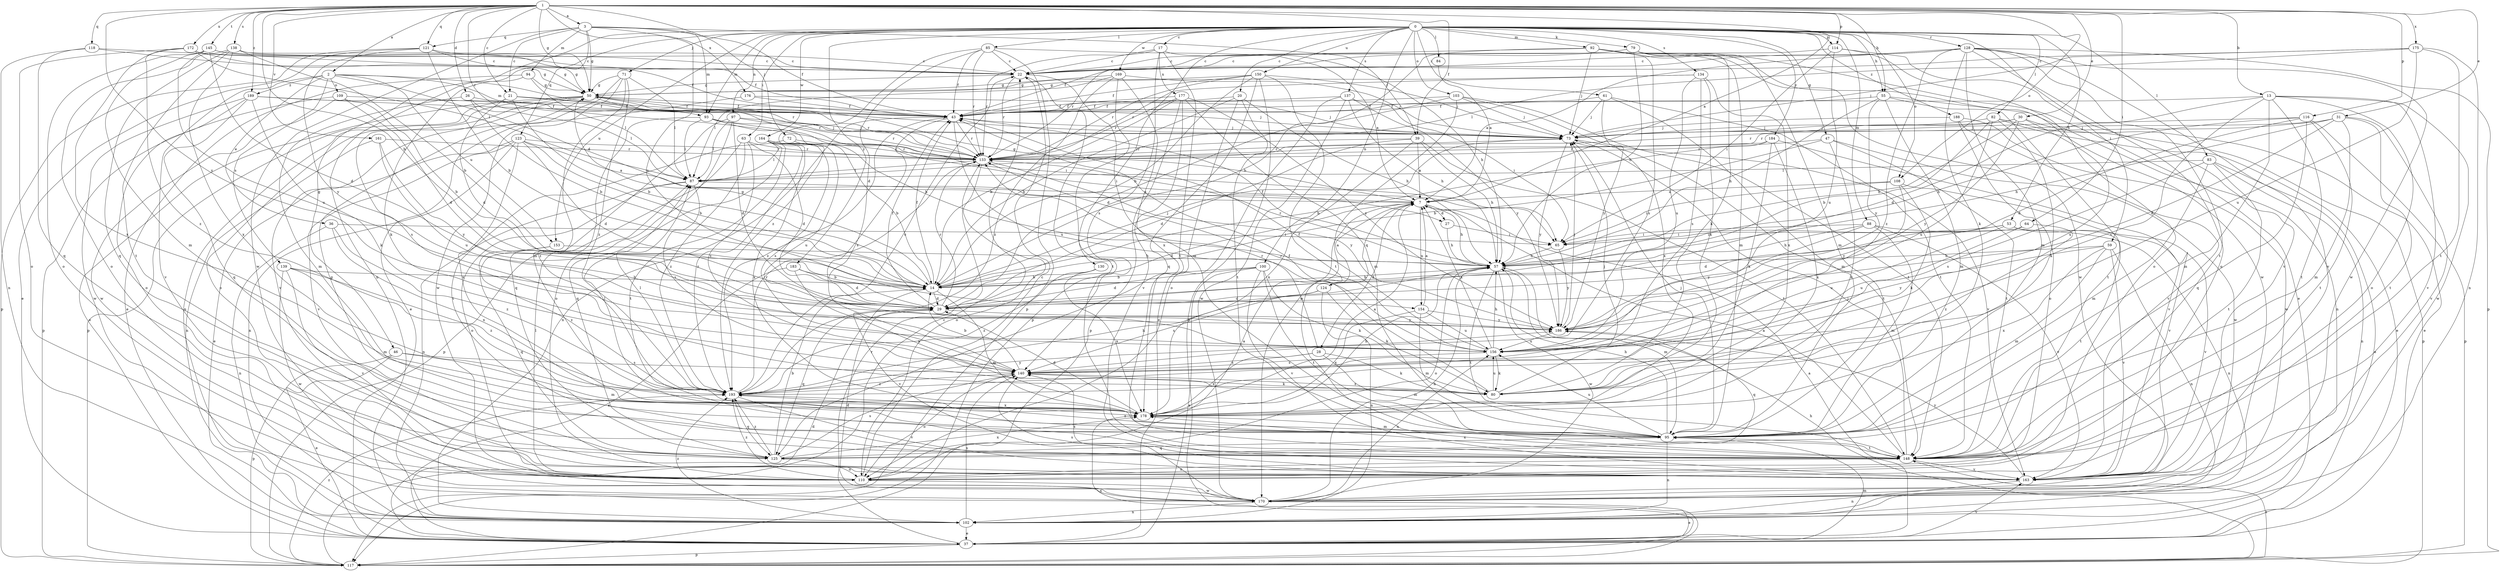 strict digraph  {
0;
1;
2;
3;
7;
13;
14;
17;
20;
21;
22;
26;
27;
28;
29;
30;
31;
36;
37;
39;
43;
46;
47;
50;
53;
55;
57;
59;
61;
63;
64;
65;
71;
72;
73;
79;
80;
82;
83;
84;
85;
87;
88;
92;
93;
94;
95;
97;
100;
102;
103;
108;
109;
110;
114;
116;
117;
118;
121;
123;
124;
125;
128;
130;
133;
134;
137;
138;
139;
140;
145;
148;
150;
153;
154;
156;
161;
163;
164;
169;
170;
172;
175;
176;
177;
178;
183;
184;
186;
188;
189;
193;
0 -> 17  [label=c];
0 -> 20  [label=c];
0 -> 46  [label=g];
0 -> 47  [label=g];
0 -> 53  [label=h];
0 -> 55  [label=h];
0 -> 59  [label=i];
0 -> 61  [label=i];
0 -> 63  [label=i];
0 -> 71  [label=j];
0 -> 79  [label=k];
0 -> 82  [label=l];
0 -> 83  [label=l];
0 -> 84  [label=l];
0 -> 85  [label=l];
0 -> 88  [label=m];
0 -> 92  [label=m];
0 -> 93  [label=m];
0 -> 97  [label=n];
0 -> 100  [label=n];
0 -> 102  [label=n];
0 -> 103  [label=o];
0 -> 108  [label=o];
0 -> 114  [label=p];
0 -> 128  [label=r];
0 -> 130  [label=r];
0 -> 134  [label=s];
0 -> 137  [label=s];
0 -> 150  [label=u];
0 -> 153  [label=u];
0 -> 164  [label=w];
0 -> 169  [label=w];
0 -> 183  [label=y];
0 -> 184  [label=y];
0 -> 188  [label=z];
1 -> 2  [label=a];
1 -> 3  [label=a];
1 -> 7  [label=a];
1 -> 13  [label=b];
1 -> 14  [label=b];
1 -> 21  [label=c];
1 -> 26  [label=d];
1 -> 30  [label=e];
1 -> 31  [label=e];
1 -> 39  [label=f];
1 -> 50  [label=g];
1 -> 55  [label=h];
1 -> 64  [label=i];
1 -> 72  [label=j];
1 -> 108  [label=o];
1 -> 114  [label=p];
1 -> 116  [label=p];
1 -> 118  [label=q];
1 -> 121  [label=q];
1 -> 133  [label=r];
1 -> 138  [label=s];
1 -> 145  [label=t];
1 -> 161  [label=v];
1 -> 172  [label=x];
1 -> 175  [label=x];
1 -> 176  [label=x];
1 -> 186  [label=y];
1 -> 189  [label=z];
2 -> 27  [label=d];
2 -> 36  [label=e];
2 -> 93  [label=m];
2 -> 109  [label=o];
2 -> 133  [label=r];
2 -> 139  [label=s];
2 -> 153  [label=u];
2 -> 163  [label=v];
2 -> 189  [label=z];
3 -> 21  [label=c];
3 -> 39  [label=f];
3 -> 43  [label=f];
3 -> 50  [label=g];
3 -> 93  [label=m];
3 -> 94  [label=m];
3 -> 121  [label=q];
3 -> 123  [label=q];
3 -> 154  [label=u];
3 -> 170  [label=w];
7 -> 27  [label=d];
7 -> 28  [label=d];
7 -> 29  [label=d];
7 -> 50  [label=g];
7 -> 57  [label=h];
7 -> 124  [label=q];
7 -> 154  [label=u];
13 -> 29  [label=d];
13 -> 43  [label=f];
13 -> 95  [label=m];
13 -> 110  [label=o];
13 -> 140  [label=s];
13 -> 148  [label=t];
13 -> 163  [label=v];
13 -> 170  [label=w];
14 -> 29  [label=d];
14 -> 43  [label=f];
14 -> 50  [label=g];
14 -> 73  [label=j];
14 -> 95  [label=m];
14 -> 163  [label=v];
17 -> 22  [label=c];
17 -> 57  [label=h];
17 -> 133  [label=r];
17 -> 140  [label=s];
17 -> 148  [label=t];
17 -> 177  [label=x];
20 -> 14  [label=b];
20 -> 37  [label=e];
20 -> 43  [label=f];
20 -> 57  [label=h];
20 -> 148  [label=t];
21 -> 14  [label=b];
21 -> 29  [label=d];
21 -> 37  [label=e];
21 -> 43  [label=f];
21 -> 133  [label=r];
22 -> 50  [label=g];
22 -> 95  [label=m];
22 -> 133  [label=r];
22 -> 148  [label=t];
26 -> 14  [label=b];
26 -> 43  [label=f];
26 -> 87  [label=l];
26 -> 95  [label=m];
27 -> 57  [label=h];
27 -> 65  [label=i];
28 -> 80  [label=k];
28 -> 95  [label=m];
28 -> 133  [label=r];
28 -> 140  [label=s];
28 -> 178  [label=x];
29 -> 43  [label=f];
29 -> 125  [label=q];
29 -> 133  [label=r];
29 -> 186  [label=y];
30 -> 37  [label=e];
30 -> 57  [label=h];
30 -> 73  [label=j];
30 -> 133  [label=r];
30 -> 156  [label=u];
30 -> 186  [label=y];
31 -> 29  [label=d];
31 -> 57  [label=h];
31 -> 73  [label=j];
31 -> 95  [label=m];
31 -> 133  [label=r];
31 -> 148  [label=t];
31 -> 163  [label=v];
36 -> 65  [label=i];
36 -> 102  [label=n];
36 -> 178  [label=x];
36 -> 193  [label=z];
37 -> 7  [label=a];
37 -> 29  [label=d];
37 -> 95  [label=m];
37 -> 117  [label=p];
37 -> 133  [label=r];
37 -> 163  [label=v];
39 -> 7  [label=a];
39 -> 29  [label=d];
39 -> 57  [label=h];
39 -> 133  [label=r];
39 -> 148  [label=t];
39 -> 178  [label=x];
43 -> 73  [label=j];
43 -> 102  [label=n];
43 -> 133  [label=r];
43 -> 140  [label=s];
43 -> 156  [label=u];
43 -> 193  [label=z];
46 -> 37  [label=e];
46 -> 95  [label=m];
46 -> 117  [label=p];
46 -> 140  [label=s];
47 -> 14  [label=b];
47 -> 133  [label=r];
47 -> 148  [label=t];
47 -> 170  [label=w];
47 -> 178  [label=x];
50 -> 43  [label=f];
50 -> 65  [label=i];
50 -> 73  [label=j];
50 -> 102  [label=n];
50 -> 110  [label=o];
50 -> 117  [label=p];
50 -> 133  [label=r];
50 -> 163  [label=v];
53 -> 29  [label=d];
53 -> 65  [label=i];
53 -> 148  [label=t];
53 -> 156  [label=u];
53 -> 163  [label=v];
55 -> 43  [label=f];
55 -> 57  [label=h];
55 -> 95  [label=m];
55 -> 102  [label=n];
55 -> 148  [label=t];
55 -> 186  [label=y];
57 -> 14  [label=b];
57 -> 43  [label=f];
57 -> 95  [label=m];
57 -> 110  [label=o];
57 -> 133  [label=r];
57 -> 148  [label=t];
57 -> 170  [label=w];
59 -> 57  [label=h];
59 -> 95  [label=m];
59 -> 102  [label=n];
59 -> 163  [label=v];
59 -> 178  [label=x];
59 -> 186  [label=y];
61 -> 43  [label=f];
61 -> 73  [label=j];
61 -> 95  [label=m];
61 -> 148  [label=t];
61 -> 186  [label=y];
63 -> 29  [label=d];
63 -> 117  [label=p];
63 -> 133  [label=r];
63 -> 140  [label=s];
63 -> 193  [label=z];
64 -> 65  [label=i];
64 -> 156  [label=u];
64 -> 193  [label=z];
65 -> 57  [label=h];
65 -> 186  [label=y];
71 -> 37  [label=e];
71 -> 50  [label=g];
71 -> 87  [label=l];
71 -> 95  [label=m];
71 -> 170  [label=w];
71 -> 193  [label=z];
72 -> 14  [label=b];
72 -> 133  [label=r];
72 -> 148  [label=t];
73 -> 133  [label=r];
73 -> 148  [label=t];
73 -> 163  [label=v];
73 -> 186  [label=y];
79 -> 22  [label=c];
79 -> 37  [label=e];
79 -> 57  [label=h];
79 -> 95  [label=m];
79 -> 133  [label=r];
79 -> 170  [label=w];
80 -> 43  [label=f];
80 -> 73  [label=j];
80 -> 140  [label=s];
80 -> 156  [label=u];
82 -> 14  [label=b];
82 -> 37  [label=e];
82 -> 73  [label=j];
82 -> 80  [label=k];
82 -> 117  [label=p];
82 -> 156  [label=u];
83 -> 37  [label=e];
83 -> 87  [label=l];
83 -> 95  [label=m];
83 -> 102  [label=n];
83 -> 140  [label=s];
83 -> 148  [label=t];
84 -> 7  [label=a];
85 -> 7  [label=a];
85 -> 22  [label=c];
85 -> 29  [label=d];
85 -> 43  [label=f];
85 -> 117  [label=p];
85 -> 133  [label=r];
85 -> 193  [label=z];
87 -> 7  [label=a];
87 -> 102  [label=n];
87 -> 110  [label=o];
87 -> 140  [label=s];
88 -> 57  [label=h];
88 -> 65  [label=i];
88 -> 95  [label=m];
88 -> 102  [label=n];
88 -> 163  [label=v];
88 -> 186  [label=y];
92 -> 14  [label=b];
92 -> 22  [label=c];
92 -> 73  [label=j];
92 -> 80  [label=k];
92 -> 95  [label=m];
92 -> 140  [label=s];
92 -> 170  [label=w];
93 -> 57  [label=h];
93 -> 65  [label=i];
93 -> 73  [label=j];
93 -> 87  [label=l];
93 -> 193  [label=z];
94 -> 37  [label=e];
94 -> 50  [label=g];
94 -> 80  [label=k];
94 -> 87  [label=l];
95 -> 57  [label=h];
95 -> 73  [label=j];
95 -> 102  [label=n];
95 -> 125  [label=q];
95 -> 148  [label=t];
95 -> 156  [label=u];
95 -> 193  [label=z];
97 -> 29  [label=d];
97 -> 73  [label=j];
97 -> 87  [label=l];
97 -> 110  [label=o];
97 -> 125  [label=q];
97 -> 133  [label=r];
100 -> 14  [label=b];
100 -> 29  [label=d];
100 -> 37  [label=e];
100 -> 80  [label=k];
100 -> 148  [label=t];
100 -> 163  [label=v];
102 -> 37  [label=e];
102 -> 140  [label=s];
102 -> 193  [label=z];
103 -> 29  [label=d];
103 -> 43  [label=f];
103 -> 73  [label=j];
103 -> 148  [label=t];
103 -> 170  [label=w];
103 -> 178  [label=x];
108 -> 7  [label=a];
108 -> 65  [label=i];
108 -> 80  [label=k];
108 -> 163  [label=v];
108 -> 186  [label=y];
109 -> 14  [label=b];
109 -> 29  [label=d];
109 -> 43  [label=f];
109 -> 117  [label=p];
109 -> 170  [label=w];
110 -> 7  [label=a];
110 -> 22  [label=c];
110 -> 87  [label=l];
110 -> 170  [label=w];
110 -> 193  [label=z];
114 -> 22  [label=c];
114 -> 65  [label=i];
114 -> 110  [label=o];
114 -> 156  [label=u];
114 -> 163  [label=v];
116 -> 29  [label=d];
116 -> 57  [label=h];
116 -> 73  [label=j];
116 -> 117  [label=p];
116 -> 125  [label=q];
116 -> 148  [label=t];
117 -> 22  [label=c];
117 -> 57  [label=h];
117 -> 148  [label=t];
117 -> 178  [label=x];
117 -> 193  [label=z];
118 -> 22  [label=c];
118 -> 50  [label=g];
118 -> 102  [label=n];
118 -> 125  [label=q];
121 -> 14  [label=b];
121 -> 22  [label=c];
121 -> 37  [label=e];
121 -> 50  [label=g];
121 -> 117  [label=p];
121 -> 186  [label=y];
123 -> 7  [label=a];
123 -> 14  [label=b];
123 -> 29  [label=d];
123 -> 37  [label=e];
123 -> 102  [label=n];
123 -> 133  [label=r];
123 -> 163  [label=v];
123 -> 178  [label=x];
124 -> 7  [label=a];
124 -> 29  [label=d];
124 -> 80  [label=k];
124 -> 102  [label=n];
124 -> 140  [label=s];
125 -> 14  [label=b];
125 -> 110  [label=o];
125 -> 140  [label=s];
125 -> 178  [label=x];
125 -> 193  [label=z];
128 -> 7  [label=a];
128 -> 22  [label=c];
128 -> 43  [label=f];
128 -> 80  [label=k];
128 -> 95  [label=m];
128 -> 110  [label=o];
128 -> 117  [label=p];
128 -> 148  [label=t];
128 -> 163  [label=v];
128 -> 170  [label=w];
128 -> 193  [label=z];
130 -> 14  [label=b];
130 -> 178  [label=x];
130 -> 193  [label=z];
133 -> 87  [label=l];
133 -> 110  [label=o];
133 -> 186  [label=y];
134 -> 50  [label=g];
134 -> 80  [label=k];
134 -> 133  [label=r];
134 -> 140  [label=s];
134 -> 156  [label=u];
134 -> 178  [label=x];
137 -> 43  [label=f];
137 -> 57  [label=h];
137 -> 65  [label=i];
137 -> 110  [label=o];
137 -> 170  [label=w];
137 -> 186  [label=y];
138 -> 14  [label=b];
138 -> 22  [label=c];
138 -> 43  [label=f];
138 -> 110  [label=o];
138 -> 125  [label=q];
138 -> 148  [label=t];
138 -> 178  [label=x];
139 -> 14  [label=b];
139 -> 95  [label=m];
139 -> 163  [label=v];
139 -> 170  [label=w];
139 -> 193  [label=z];
140 -> 14  [label=b];
140 -> 80  [label=k];
140 -> 110  [label=o];
140 -> 193  [label=z];
145 -> 22  [label=c];
145 -> 29  [label=d];
145 -> 43  [label=f];
145 -> 95  [label=m];
145 -> 110  [label=o];
145 -> 156  [label=u];
148 -> 7  [label=a];
148 -> 50  [label=g];
148 -> 73  [label=j];
148 -> 110  [label=o];
148 -> 163  [label=v];
148 -> 178  [label=x];
150 -> 14  [label=b];
150 -> 43  [label=f];
150 -> 50  [label=g];
150 -> 73  [label=j];
150 -> 117  [label=p];
150 -> 125  [label=q];
150 -> 133  [label=r];
150 -> 148  [label=t];
153 -> 57  [label=h];
153 -> 125  [label=q];
153 -> 193  [label=z];
154 -> 7  [label=a];
154 -> 95  [label=m];
154 -> 156  [label=u];
154 -> 178  [label=x];
154 -> 186  [label=y];
156 -> 7  [label=a];
156 -> 43  [label=f];
156 -> 57  [label=h];
156 -> 80  [label=k];
156 -> 133  [label=r];
156 -> 140  [label=s];
161 -> 102  [label=n];
161 -> 133  [label=r];
161 -> 156  [label=u];
161 -> 186  [label=y];
163 -> 102  [label=n];
163 -> 140  [label=s];
163 -> 186  [label=y];
164 -> 87  [label=l];
164 -> 125  [label=q];
164 -> 133  [label=r];
164 -> 140  [label=s];
164 -> 148  [label=t];
164 -> 156  [label=u];
164 -> 178  [label=x];
164 -> 193  [label=z];
169 -> 50  [label=g];
169 -> 73  [label=j];
169 -> 87  [label=l];
169 -> 117  [label=p];
169 -> 178  [label=x];
169 -> 193  [label=z];
170 -> 29  [label=d];
170 -> 37  [label=e];
170 -> 57  [label=h];
170 -> 102  [label=n];
170 -> 140  [label=s];
170 -> 156  [label=u];
172 -> 22  [label=c];
172 -> 50  [label=g];
172 -> 87  [label=l];
172 -> 110  [label=o];
172 -> 178  [label=x];
172 -> 193  [label=z];
175 -> 22  [label=c];
175 -> 73  [label=j];
175 -> 87  [label=l];
175 -> 102  [label=n];
175 -> 148  [label=t];
175 -> 156  [label=u];
176 -> 43  [label=f];
176 -> 73  [label=j];
176 -> 140  [label=s];
177 -> 14  [label=b];
177 -> 43  [label=f];
177 -> 95  [label=m];
177 -> 117  [label=p];
177 -> 133  [label=r];
177 -> 163  [label=v];
177 -> 186  [label=y];
178 -> 7  [label=a];
178 -> 29  [label=d];
178 -> 57  [label=h];
178 -> 87  [label=l];
178 -> 95  [label=m];
183 -> 14  [label=b];
183 -> 29  [label=d];
183 -> 37  [label=e];
183 -> 178  [label=x];
184 -> 14  [label=b];
184 -> 80  [label=k];
184 -> 133  [label=r];
184 -> 163  [label=v];
184 -> 178  [label=x];
186 -> 73  [label=j];
186 -> 125  [label=q];
186 -> 156  [label=u];
188 -> 73  [label=j];
188 -> 110  [label=o];
188 -> 163  [label=v];
188 -> 170  [label=w];
189 -> 43  [label=f];
189 -> 73  [label=j];
189 -> 80  [label=k];
189 -> 110  [label=o];
189 -> 125  [label=q];
189 -> 170  [label=w];
193 -> 22  [label=c];
193 -> 57  [label=h];
193 -> 87  [label=l];
193 -> 125  [label=q];
193 -> 133  [label=r];
193 -> 163  [label=v];
193 -> 178  [label=x];
193 -> 186  [label=y];
}

